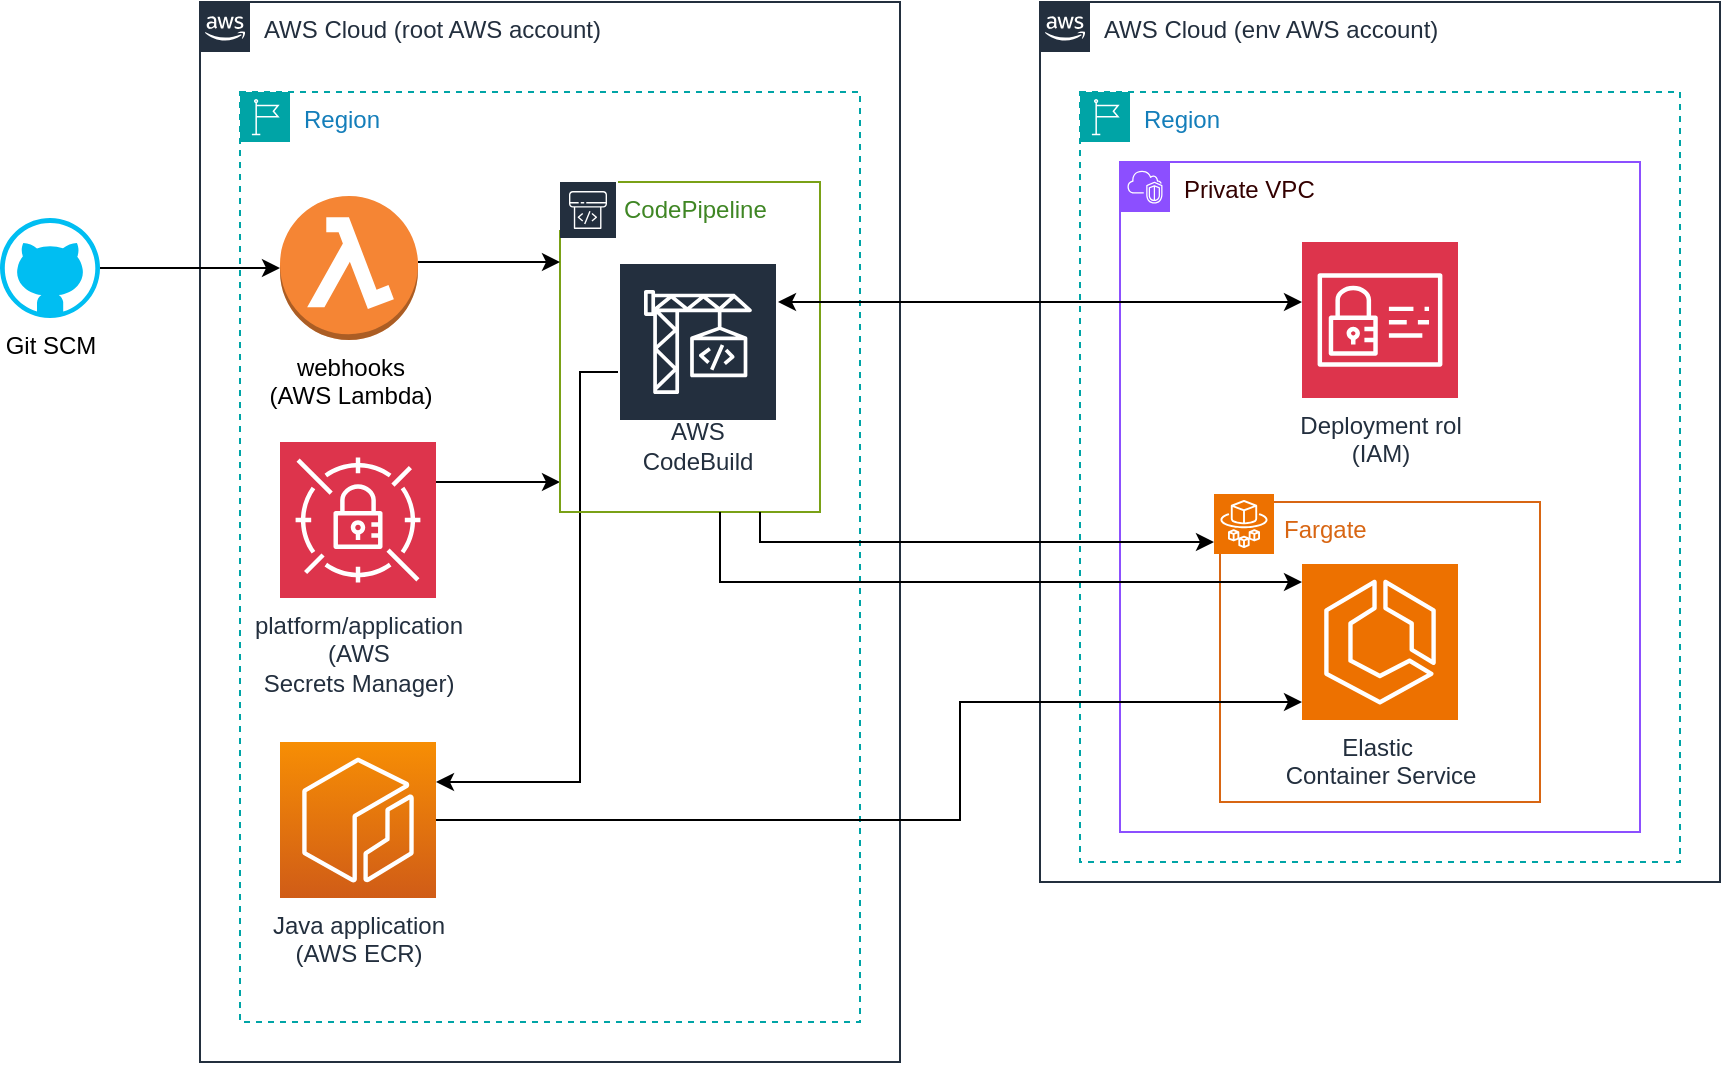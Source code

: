 <mxfile version="24.6.5" type="device">
  <diagram name="Page-1" id="MZt-BpJnLuoZkh_ZN1Ea">
    <mxGraphModel dx="2924" dy="1071" grid="1" gridSize="10" guides="1" tooltips="1" connect="1" arrows="1" fold="1" page="1" pageScale="1" pageWidth="850" pageHeight="1100" math="0" shadow="0">
      <root>
        <mxCell id="0" />
        <mxCell id="1" parent="0" />
        <mxCell id="T08o5Xwxn1FvYbbe35uJ-3" value="AWS Cloud (root AWS account)" style="points=[[0,0],[0.25,0],[0.5,0],[0.75,0],[1,0],[1,0.25],[1,0.5],[1,0.75],[1,1],[0.75,1],[0.5,1],[0.25,1],[0,1],[0,0.75],[0,0.5],[0,0.25]];outlineConnect=0;gradientColor=none;html=1;whiteSpace=wrap;fontSize=12;fontStyle=0;container=1;pointerEvents=0;collapsible=0;recursiveResize=0;shape=mxgraph.aws4.group;grIcon=mxgraph.aws4.group_aws_cloud_alt;strokeColor=#232F3E;fillColor=none;verticalAlign=top;align=left;spacingLeft=30;fontColor=#232F3E;dashed=0;" parent="1" vertex="1">
          <mxGeometry x="80" y="260" width="350" height="530" as="geometry" />
        </mxCell>
        <mxCell id="T08o5Xwxn1FvYbbe35uJ-4" value="Region" style="points=[[0,0],[0.25,0],[0.5,0],[0.75,0],[1,0],[1,0.25],[1,0.5],[1,0.75],[1,1],[0.75,1],[0.5,1],[0.25,1],[0,1],[0,0.75],[0,0.5],[0,0.25]];outlineConnect=0;gradientColor=none;html=1;whiteSpace=wrap;fontSize=12;fontStyle=0;container=1;pointerEvents=0;collapsible=0;recursiveResize=0;shape=mxgraph.aws4.group;grIcon=mxgraph.aws4.group_region;strokeColor=#00A4A6;fillColor=none;verticalAlign=top;align=left;spacingLeft=30;fontColor=#147EBA;dashed=1;" parent="T08o5Xwxn1FvYbbe35uJ-3" vertex="1">
          <mxGeometry x="20" y="45" width="310" height="465" as="geometry" />
        </mxCell>
        <mxCell id="V-7barsqVD6I8_-UEfz1-16" style="edgeStyle=orthogonalEdgeStyle;rounded=0;orthogonalLoop=1;jettySize=auto;html=1;" edge="1" parent="T08o5Xwxn1FvYbbe35uJ-4" source="T08o5Xwxn1FvYbbe35uJ-6" target="T08o5Xwxn1FvYbbe35uJ-17">
          <mxGeometry relative="1" as="geometry">
            <Array as="points">
              <mxPoint x="150" y="195" />
              <mxPoint x="150" y="195" />
            </Array>
          </mxGeometry>
        </mxCell>
        <mxCell id="T08o5Xwxn1FvYbbe35uJ-6" value="platform/application&lt;br&gt;(AWS &lt;br&gt;Secrets Manager)" style="sketch=0;points=[[0,0,0],[0.25,0,0],[0.5,0,0],[0.75,0,0],[1,0,0],[0,1,0],[0.25,1,0],[0.5,1,0],[0.75,1,0],[1,1,0],[0,0.25,0],[0,0.5,0],[0,0.75,0],[1,0.25,0],[1,0.5,0],[1,0.75,0]];outlineConnect=0;fontColor=#232F3E;fillColor=#DD344C;strokeColor=#ffffff;dashed=0;verticalLabelPosition=bottom;verticalAlign=top;align=center;html=1;fontSize=12;fontStyle=0;aspect=fixed;shape=mxgraph.aws4.resourceIcon;resIcon=mxgraph.aws4.secrets_manager;" parent="T08o5Xwxn1FvYbbe35uJ-4" vertex="1">
          <mxGeometry x="20" y="175" width="78" height="78" as="geometry" />
        </mxCell>
        <mxCell id="V-7barsqVD6I8_-UEfz1-24" style="edgeStyle=orthogonalEdgeStyle;rounded=0;orthogonalLoop=1;jettySize=auto;html=1;" edge="1" parent="T08o5Xwxn1FvYbbe35uJ-4" source="T08o5Xwxn1FvYbbe35uJ-18" target="2">
          <mxGeometry relative="1" as="geometry">
            <Array as="points">
              <mxPoint x="170" y="140" />
              <mxPoint x="170" y="345" />
            </Array>
          </mxGeometry>
        </mxCell>
        <mxCell id="T08o5Xwxn1FvYbbe35uJ-17" value="CodePipeline" style="points=[[0,0],[0.25,0],[0.5,0],[0.75,0],[1,0],[1,0.25],[1,0.5],[1,0.75],[1,1],[0.75,1],[0.5,1],[0.25,1],[0,1],[0,0.75],[0,0.5],[0,0.25]];outlineConnect=0;gradientColor=none;html=1;whiteSpace=wrap;fontSize=12;fontStyle=0;container=1;pointerEvents=0;collapsible=0;recursiveResize=0;shape=mxgraph.aws4.group;grIcon=mxgraph.aws4.group_iot_greengrass;strokeColor=#7AA116;fillColor=none;verticalAlign=top;align=left;spacingLeft=30;fontColor=#3F8624;dashed=0;" parent="T08o5Xwxn1FvYbbe35uJ-4" vertex="1">
          <mxGeometry x="160" y="45" width="130" height="165" as="geometry" />
        </mxCell>
        <mxCell id="T08o5Xwxn1FvYbbe35uJ-12" value="" style="sketch=0;outlineConnect=0;fontColor=#232F3E;gradientColor=none;strokeColor=#ffffff;fillColor=#232F3E;dashed=0;verticalLabelPosition=middle;verticalAlign=bottom;align=center;html=1;whiteSpace=wrap;fontSize=10;fontStyle=1;spacing=3;shape=mxgraph.aws4.productIcon;prIcon=mxgraph.aws4.codepipeline;" parent="T08o5Xwxn1FvYbbe35uJ-17" vertex="1">
          <mxGeometry x="-1" y="-1" width="30" height="25" as="geometry" />
        </mxCell>
        <mxCell id="T08o5Xwxn1FvYbbe35uJ-18" value="&lt;font style=&quot;font-size: 12px;&quot;&gt;AWS CodeBuild&lt;/font&gt;" style="sketch=0;outlineConnect=0;fontColor=#232F3E;gradientColor=none;strokeColor=#ffffff;fillColor=#232F3E;dashed=0;verticalLabelPosition=middle;verticalAlign=bottom;align=center;html=1;whiteSpace=wrap;fontSize=12;fontStyle=0;spacing=3;shape=mxgraph.aws4.productIcon;prIcon=mxgraph.aws4.codebuild;" parent="T08o5Xwxn1FvYbbe35uJ-17" vertex="1">
          <mxGeometry x="29" y="40" width="80" height="110" as="geometry" />
        </mxCell>
        <mxCell id="V-7barsqVD6I8_-UEfz1-17" style="edgeStyle=orthogonalEdgeStyle;rounded=0;orthogonalLoop=1;jettySize=auto;html=1;" edge="1" parent="T08o5Xwxn1FvYbbe35uJ-4" source="T08o5Xwxn1FvYbbe35uJ-27" target="T08o5Xwxn1FvYbbe35uJ-17">
          <mxGeometry relative="1" as="geometry">
            <Array as="points">
              <mxPoint x="130" y="85" />
              <mxPoint x="130" y="85" />
            </Array>
          </mxGeometry>
        </mxCell>
        <mxCell id="T08o5Xwxn1FvYbbe35uJ-27" value="webhooks&lt;br&gt;(AWS Lambda)" style="outlineConnect=0;dashed=0;verticalLabelPosition=bottom;verticalAlign=top;align=center;html=1;shape=mxgraph.aws3.lambda_function;fillColor=#F58534;gradientColor=none;" parent="T08o5Xwxn1FvYbbe35uJ-4" vertex="1">
          <mxGeometry x="20" y="52" width="69" height="72" as="geometry" />
        </mxCell>
        <mxCell id="2" value="Java application&lt;br&gt;(AWS ECR)" style="sketch=0;points=[[0,0,0],[0.25,0,0],[0.5,0,0],[0.75,0,0],[1,0,0],[0,1,0],[0.25,1,0],[0.5,1,0],[0.75,1,0],[1,1,0],[0,0.25,0],[0,0.5,0],[0,0.75,0],[1,0.25,0],[1,0.5,0],[1,0.75,0]];outlineConnect=0;fontColor=#232F3E;gradientColor=#F78E04;gradientDirection=north;fillColor=#D05C17;strokeColor=#ffffff;dashed=0;verticalLabelPosition=bottom;verticalAlign=top;align=center;html=1;fontSize=12;fontStyle=0;aspect=fixed;shape=mxgraph.aws4.resourceIcon;resIcon=mxgraph.aws4.ecr;" parent="T08o5Xwxn1FvYbbe35uJ-4" vertex="1">
          <mxGeometry x="20" y="325" width="78" height="78" as="geometry" />
        </mxCell>
        <mxCell id="V-7barsqVD6I8_-UEfz1-15" style="edgeStyle=orthogonalEdgeStyle;rounded=0;orthogonalLoop=1;jettySize=auto;html=1;" edge="1" parent="1" source="T08o5Xwxn1FvYbbe35uJ-29" target="T08o5Xwxn1FvYbbe35uJ-27">
          <mxGeometry relative="1" as="geometry" />
        </mxCell>
        <mxCell id="T08o5Xwxn1FvYbbe35uJ-29" value="Git SCM" style="verticalLabelPosition=bottom;html=1;verticalAlign=top;align=center;strokeColor=none;fillColor=#00BEF2;shape=mxgraph.azure.github_code;pointerEvents=1;" parent="1" vertex="1">
          <mxGeometry x="-20" y="368" width="50" height="50" as="geometry" />
        </mxCell>
        <mxCell id="V-7barsqVD6I8_-UEfz1-4" value="AWS Cloud (env AWS account)" style="points=[[0,0],[0.25,0],[0.5,0],[0.75,0],[1,0],[1,0.25],[1,0.5],[1,0.75],[1,1],[0.75,1],[0.5,1],[0.25,1],[0,1],[0,0.75],[0,0.5],[0,0.25]];outlineConnect=0;gradientColor=none;html=1;whiteSpace=wrap;fontSize=12;fontStyle=0;container=1;pointerEvents=0;collapsible=0;recursiveResize=0;shape=mxgraph.aws4.group;grIcon=mxgraph.aws4.group_aws_cloud_alt;strokeColor=#232F3E;fillColor=none;verticalAlign=top;align=left;spacingLeft=30;fontColor=#232F3E;dashed=0;" vertex="1" parent="1">
          <mxGeometry x="500" y="260" width="340" height="440" as="geometry" />
        </mxCell>
        <mxCell id="V-7barsqVD6I8_-UEfz1-5" value="Region" style="points=[[0,0],[0.25,0],[0.5,0],[0.75,0],[1,0],[1,0.25],[1,0.5],[1,0.75],[1,1],[0.75,1],[0.5,1],[0.25,1],[0,1],[0,0.75],[0,0.5],[0,0.25]];outlineConnect=0;gradientColor=none;html=1;whiteSpace=wrap;fontSize=12;fontStyle=0;container=1;pointerEvents=0;collapsible=0;recursiveResize=0;shape=mxgraph.aws4.group;grIcon=mxgraph.aws4.group_region;strokeColor=#00A4A6;fillColor=none;verticalAlign=top;align=left;spacingLeft=30;fontColor=#147EBA;dashed=1;" vertex="1" parent="V-7barsqVD6I8_-UEfz1-4">
          <mxGeometry x="20" y="45" width="300" height="385" as="geometry" />
        </mxCell>
        <mxCell id="T08o5Xwxn1FvYbbe35uJ-5" value="&lt;font color=&quot;#330000&quot;&gt;Private VPC&lt;/font&gt;" style="points=[[0,0],[0.25,0],[0.5,0],[0.75,0],[1,0],[1,0.25],[1,0.5],[1,0.75],[1,1],[0.75,1],[0.5,1],[0.25,1],[0,1],[0,0.75],[0,0.5],[0,0.25]];outlineConnect=0;gradientColor=none;html=1;whiteSpace=wrap;fontSize=12;fontStyle=0;container=1;pointerEvents=0;collapsible=0;recursiveResize=0;shape=mxgraph.aws4.group;grIcon=mxgraph.aws4.group_vpc2;strokeColor=#8C4FFF;fillColor=none;verticalAlign=top;align=left;spacingLeft=30;fontColor=#AAB7B8;dashed=0;" parent="V-7barsqVD6I8_-UEfz1-5" vertex="1">
          <mxGeometry x="20" y="35" width="260" height="335" as="geometry" />
        </mxCell>
        <mxCell id="T08o5Xwxn1FvYbbe35uJ-8" value="Fargate" style="points=[[0,0],[0.25,0],[0.5,0],[0.75,0],[1,0],[1,0.25],[1,0.5],[1,0.75],[1,1],[0.75,1],[0.5,1],[0.25,1],[0,1],[0,0.75],[0,0.5],[0,0.25]];outlineConnect=0;gradientColor=none;html=1;whiteSpace=wrap;fontSize=12;fontStyle=0;container=1;pointerEvents=0;collapsible=0;recursiveResize=0;shape=mxgraph.aws4.group;grIcon=mxgraph.aws4.group_spot_fleet;strokeColor=#D86613;fillColor=none;verticalAlign=top;align=left;spacingLeft=30;fontColor=#D86613;dashed=0;" parent="T08o5Xwxn1FvYbbe35uJ-5" vertex="1">
          <mxGeometry x="50" y="170" width="160" height="150" as="geometry" />
        </mxCell>
        <mxCell id="T08o5Xwxn1FvYbbe35uJ-10" value="&lt;div&gt;Elastic&amp;nbsp;&lt;/div&gt;&lt;div&gt;Container Service&lt;/div&gt;" style="sketch=0;points=[[0,0,0],[0.25,0,0],[0.5,0,0],[0.75,0,0],[1,0,0],[0,1,0],[0.25,1,0],[0.5,1,0],[0.75,1,0],[1,1,0],[0,0.25,0],[0,0.5,0],[0,0.75,0],[1,0.25,0],[1,0.5,0],[1,0.75,0]];outlineConnect=0;fontColor=#232F3E;fillColor=#ED7100;strokeColor=#ffffff;dashed=0;verticalLabelPosition=bottom;verticalAlign=top;align=center;html=1;fontSize=12;fontStyle=0;aspect=fixed;shape=mxgraph.aws4.resourceIcon;resIcon=mxgraph.aws4.ecs;" parent="T08o5Xwxn1FvYbbe35uJ-8" vertex="1">
          <mxGeometry x="41" y="31" width="78" height="78" as="geometry" />
        </mxCell>
        <mxCell id="T08o5Xwxn1FvYbbe35uJ-11" value="" style="sketch=0;points=[[0,0,0],[0.25,0,0],[0.5,0,0],[0.75,0,0],[1,0,0],[0,1,0],[0.25,1,0],[0.5,1,0],[0.75,1,0],[1,1,0],[0,0.25,0],[0,0.5,0],[0,0.75,0],[1,0.25,0],[1,0.5,0],[1,0.75,0]];outlineConnect=0;fontColor=#232F3E;fillColor=#ED7100;strokeColor=#ffffff;dashed=0;verticalLabelPosition=bottom;verticalAlign=top;align=center;html=1;fontSize=12;fontStyle=0;aspect=fixed;shape=mxgraph.aws4.resourceIcon;resIcon=mxgraph.aws4.fargate;" parent="T08o5Xwxn1FvYbbe35uJ-8" vertex="1">
          <mxGeometry x="-3" y="-4" width="30" height="30" as="geometry" />
        </mxCell>
        <mxCell id="V-7barsqVD6I8_-UEfz1-19" value="Deployment rol&lt;br&gt;(IAM)" style="sketch=0;points=[[0,0,0],[0.25,0,0],[0.5,0,0],[0.75,0,0],[1,0,0],[0,1,0],[0.25,1,0],[0.5,1,0],[0.75,1,0],[1,1,0],[0,0.25,0],[0,0.5,0],[0,0.75,0],[1,0.25,0],[1,0.5,0],[1,0.75,0]];outlineConnect=0;fontColor=#232F3E;fillColor=#DD344C;strokeColor=#ffffff;dashed=0;verticalLabelPosition=bottom;verticalAlign=top;align=center;html=1;fontSize=12;fontStyle=0;aspect=fixed;shape=mxgraph.aws4.resourceIcon;resIcon=mxgraph.aws4.identity_and_access_management;" vertex="1" parent="T08o5Xwxn1FvYbbe35uJ-5">
          <mxGeometry x="91" y="40" width="78" height="78" as="geometry" />
        </mxCell>
        <mxCell id="V-7barsqVD6I8_-UEfz1-18" style="edgeStyle=orthogonalEdgeStyle;rounded=0;orthogonalLoop=1;jettySize=auto;html=1;" edge="1" parent="1" source="2" target="T08o5Xwxn1FvYbbe35uJ-10">
          <mxGeometry relative="1" as="geometry">
            <Array as="points">
              <mxPoint x="460" y="669" />
              <mxPoint x="460" y="610" />
            </Array>
          </mxGeometry>
        </mxCell>
        <mxCell id="V-7barsqVD6I8_-UEfz1-20" style="edgeStyle=orthogonalEdgeStyle;rounded=0;orthogonalLoop=1;jettySize=auto;html=1;startArrow=classic;startFill=1;" edge="1" parent="1" source="T08o5Xwxn1FvYbbe35uJ-18" target="V-7barsqVD6I8_-UEfz1-19">
          <mxGeometry relative="1" as="geometry">
            <Array as="points">
              <mxPoint x="510" y="410" />
              <mxPoint x="510" y="410" />
            </Array>
          </mxGeometry>
        </mxCell>
        <mxCell id="V-7barsqVD6I8_-UEfz1-21" style="edgeStyle=orthogonalEdgeStyle;rounded=0;orthogonalLoop=1;jettySize=auto;html=1;" edge="1" parent="1" source="T08o5Xwxn1FvYbbe35uJ-17" target="T08o5Xwxn1FvYbbe35uJ-11">
          <mxGeometry relative="1" as="geometry">
            <Array as="points">
              <mxPoint x="360" y="530" />
            </Array>
          </mxGeometry>
        </mxCell>
        <mxCell id="V-7barsqVD6I8_-UEfz1-22" style="edgeStyle=orthogonalEdgeStyle;rounded=0;orthogonalLoop=1;jettySize=auto;html=1;" edge="1" parent="1" source="T08o5Xwxn1FvYbbe35uJ-17" target="T08o5Xwxn1FvYbbe35uJ-10">
          <mxGeometry relative="1" as="geometry">
            <Array as="points">
              <mxPoint x="340" y="550" />
            </Array>
          </mxGeometry>
        </mxCell>
        <mxCell id="V-7barsqVD6I8_-UEfz1-25" style="edgeStyle=orthogonalEdgeStyle;rounded=0;orthogonalLoop=1;jettySize=auto;html=1;exitX=0.5;exitY=1;exitDx=0;exitDy=0;" edge="1" parent="1" source="T08o5Xwxn1FvYbbe35uJ-3" target="T08o5Xwxn1FvYbbe35uJ-3">
          <mxGeometry relative="1" as="geometry" />
        </mxCell>
      </root>
    </mxGraphModel>
  </diagram>
</mxfile>
